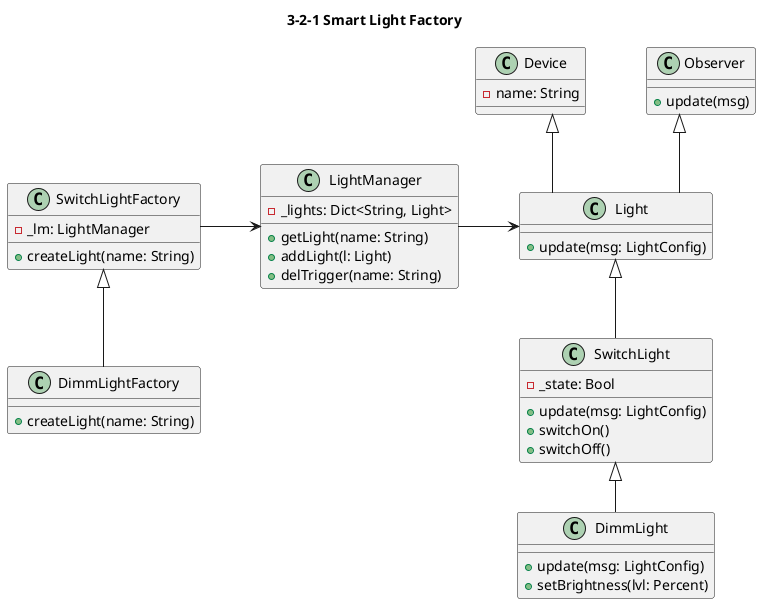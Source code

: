 @startuml
' Settings
' ============================

' use +,#,- instead of icons
'skinparam classAttributeIconSize 0

' horizontal distance in px
skinparam nodesep 60 

' vertical distance in px
skinparam ranksep 50

' use only straight lines (ortho/polyline)
skinparam linetype ortho

' title
title 3-2-1 Smart Light Factory



' Abstract Classes
' ============================
class Light{
    +update(msg: LightConfig)
}

class Observer{
    +update(msg)
}

class Device{
    -name: String
}

' Concrete Classes
' ============================
class LightManager{
    -_lights: Dict<String, Light> 
    +getLight(name: String)
    +addLight(l: Light)
    +delTrigger(name: String)
}

class SwitchLight{
    -_state: Bool
    +update(msg: LightConfig)
    +switchOn()
    +switchOff()
}

class DimmLight{
    +update(msg: LightConfig)
    +setBrightness(lvl: Percent)
}

class SwitchLightFactory{
    -_lm: LightManager 
    +createLight(name: String)
}

class DimmLightFactory{
    +createLight(name: String)
}


' Relations
' ================================
DimmLightFactory -u-|> SwitchLightFactory
SwitchLightFactory -r-> LightManager
LightManager -r-> Light
Light -u-|> Observer
Light -u-|> Device
SwitchLight -u-|> Light
DimmLight -u-|> SwitchLight


@enduml